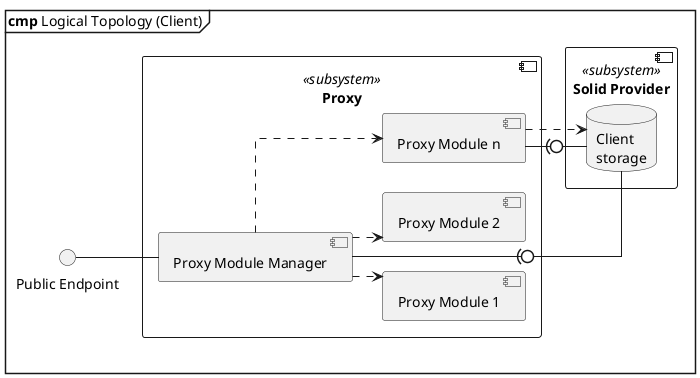 @startuml Logical_Topology_B
left to right direction
skinparam linetype ortho
skinparam nodesep 30
skinparam ranksep 30
mainframe **cmp** Logical Topology (Client)
interface "Public Endpoint" as PE
component "Proxy" as proxy <<subsystem>>{
    component "Proxy Module Manager" as MM
    component "Proxy Module 1" as M1
    component "Proxy Module 2" as M2
    component "Proxy Module n" as MN
}
component "Solid Provider" as P <<subsystem>>{
    database "Client\nstorage" as CU
}
PE -- MM
MM ..> M1
MM ..> M2
MM ..> MN
MM -(0- CU
MN -(0- CU
MN ..> CU
@enduml